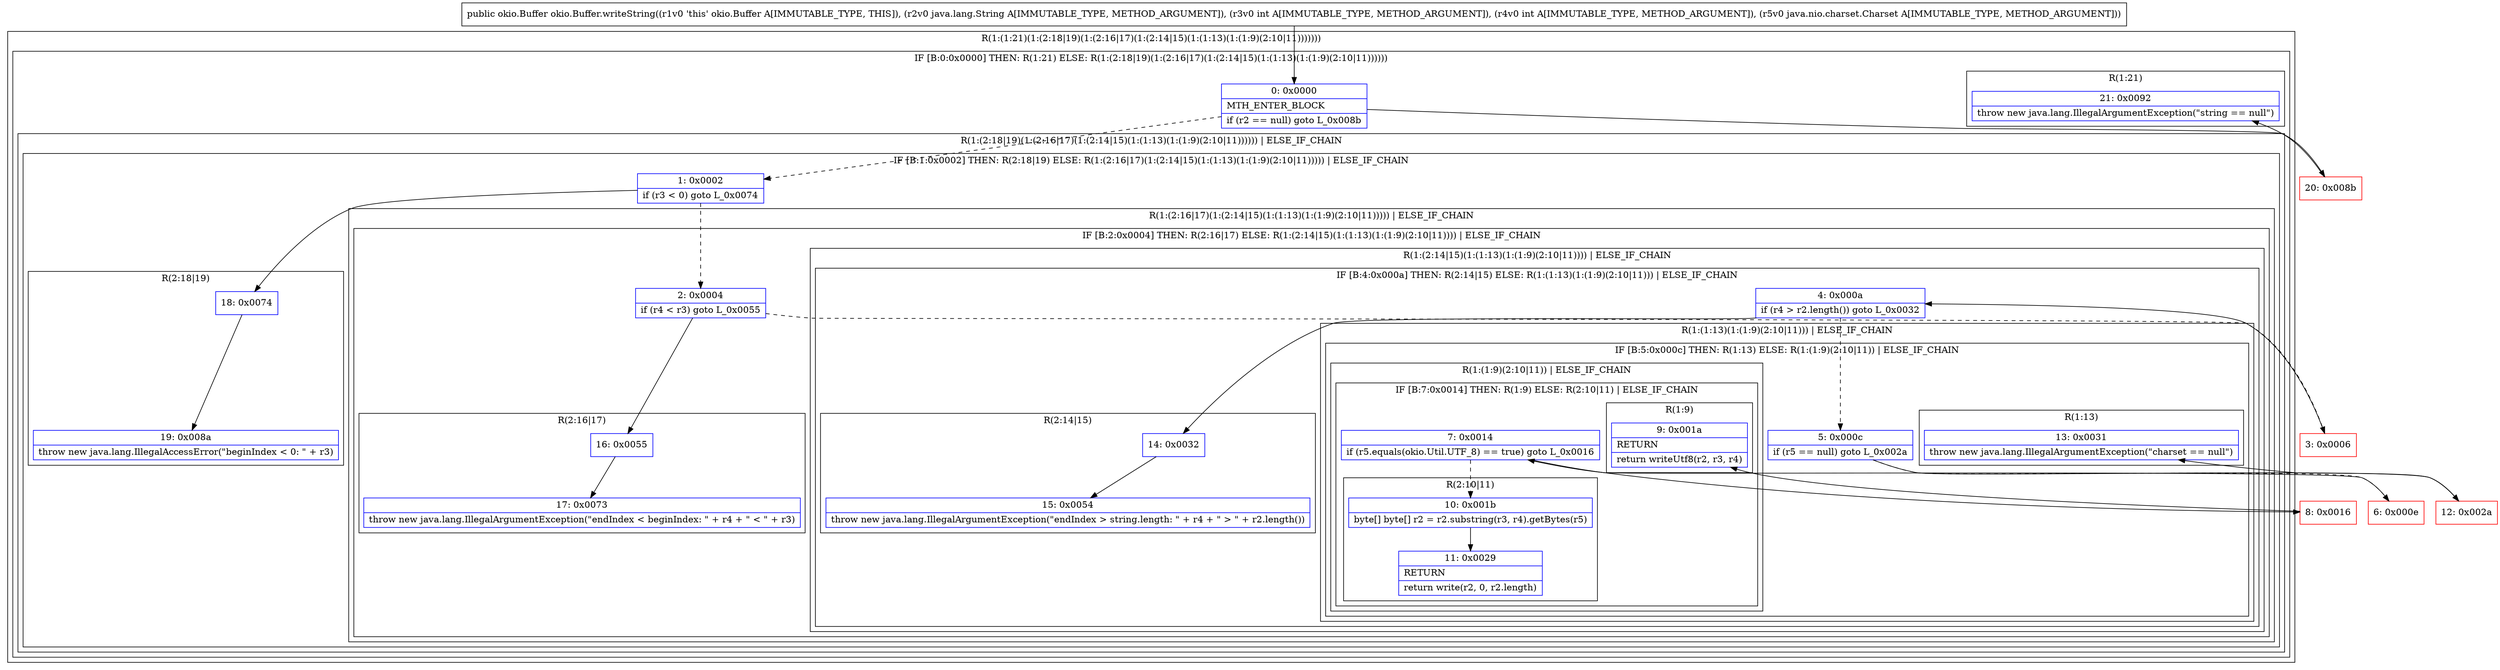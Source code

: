 digraph "CFG forokio.Buffer.writeString(Ljava\/lang\/String;IILjava\/nio\/charset\/Charset;)Lokio\/Buffer;" {
subgraph cluster_Region_1773723358 {
label = "R(1:(1:21)(1:(2:18|19)(1:(2:16|17)(1:(2:14|15)(1:(1:13)(1:(1:9)(2:10|11)))))))";
node [shape=record,color=blue];
subgraph cluster_IfRegion_1067421519 {
label = "IF [B:0:0x0000] THEN: R(1:21) ELSE: R(1:(2:18|19)(1:(2:16|17)(1:(2:14|15)(1:(1:13)(1:(1:9)(2:10|11))))))";
node [shape=record,color=blue];
Node_0 [shape=record,label="{0\:\ 0x0000|MTH_ENTER_BLOCK\l|if (r2 == null) goto L_0x008b\l}"];
subgraph cluster_Region_1815545103 {
label = "R(1:21)";
node [shape=record,color=blue];
Node_21 [shape=record,label="{21\:\ 0x0092|throw new java.lang.IllegalArgumentException(\"string == null\")\l}"];
}
subgraph cluster_Region_413719067 {
label = "R(1:(2:18|19)(1:(2:16|17)(1:(2:14|15)(1:(1:13)(1:(1:9)(2:10|11)))))) | ELSE_IF_CHAIN\l";
node [shape=record,color=blue];
subgraph cluster_IfRegion_927574526 {
label = "IF [B:1:0x0002] THEN: R(2:18|19) ELSE: R(1:(2:16|17)(1:(2:14|15)(1:(1:13)(1:(1:9)(2:10|11))))) | ELSE_IF_CHAIN\l";
node [shape=record,color=blue];
Node_1 [shape=record,label="{1\:\ 0x0002|if (r3 \< 0) goto L_0x0074\l}"];
subgraph cluster_Region_1953480111 {
label = "R(2:18|19)";
node [shape=record,color=blue];
Node_18 [shape=record,label="{18\:\ 0x0074}"];
Node_19 [shape=record,label="{19\:\ 0x008a|throw new java.lang.IllegalAccessError(\"beginIndex \< 0: \" + r3)\l}"];
}
subgraph cluster_Region_547668304 {
label = "R(1:(2:16|17)(1:(2:14|15)(1:(1:13)(1:(1:9)(2:10|11))))) | ELSE_IF_CHAIN\l";
node [shape=record,color=blue];
subgraph cluster_IfRegion_2114109277 {
label = "IF [B:2:0x0004] THEN: R(2:16|17) ELSE: R(1:(2:14|15)(1:(1:13)(1:(1:9)(2:10|11)))) | ELSE_IF_CHAIN\l";
node [shape=record,color=blue];
Node_2 [shape=record,label="{2\:\ 0x0004|if (r4 \< r3) goto L_0x0055\l}"];
subgraph cluster_Region_75431738 {
label = "R(2:16|17)";
node [shape=record,color=blue];
Node_16 [shape=record,label="{16\:\ 0x0055}"];
Node_17 [shape=record,label="{17\:\ 0x0073|throw new java.lang.IllegalArgumentException(\"endIndex \< beginIndex: \" + r4 + \" \< \" + r3)\l}"];
}
subgraph cluster_Region_225814751 {
label = "R(1:(2:14|15)(1:(1:13)(1:(1:9)(2:10|11)))) | ELSE_IF_CHAIN\l";
node [shape=record,color=blue];
subgraph cluster_IfRegion_199050848 {
label = "IF [B:4:0x000a] THEN: R(2:14|15) ELSE: R(1:(1:13)(1:(1:9)(2:10|11))) | ELSE_IF_CHAIN\l";
node [shape=record,color=blue];
Node_4 [shape=record,label="{4\:\ 0x000a|if (r4 \> r2.length()) goto L_0x0032\l}"];
subgraph cluster_Region_1624172561 {
label = "R(2:14|15)";
node [shape=record,color=blue];
Node_14 [shape=record,label="{14\:\ 0x0032}"];
Node_15 [shape=record,label="{15\:\ 0x0054|throw new java.lang.IllegalArgumentException(\"endIndex \> string.length: \" + r4 + \" \> \" + r2.length())\l}"];
}
subgraph cluster_Region_322591773 {
label = "R(1:(1:13)(1:(1:9)(2:10|11))) | ELSE_IF_CHAIN\l";
node [shape=record,color=blue];
subgraph cluster_IfRegion_866725365 {
label = "IF [B:5:0x000c] THEN: R(1:13) ELSE: R(1:(1:9)(2:10|11)) | ELSE_IF_CHAIN\l";
node [shape=record,color=blue];
Node_5 [shape=record,label="{5\:\ 0x000c|if (r5 == null) goto L_0x002a\l}"];
subgraph cluster_Region_1386644390 {
label = "R(1:13)";
node [shape=record,color=blue];
Node_13 [shape=record,label="{13\:\ 0x0031|throw new java.lang.IllegalArgumentException(\"charset == null\")\l}"];
}
subgraph cluster_Region_1170175875 {
label = "R(1:(1:9)(2:10|11)) | ELSE_IF_CHAIN\l";
node [shape=record,color=blue];
subgraph cluster_IfRegion_69472669 {
label = "IF [B:7:0x0014] THEN: R(1:9) ELSE: R(2:10|11) | ELSE_IF_CHAIN\l";
node [shape=record,color=blue];
Node_7 [shape=record,label="{7\:\ 0x0014|if (r5.equals(okio.Util.UTF_8) == true) goto L_0x0016\l}"];
subgraph cluster_Region_2123911785 {
label = "R(1:9)";
node [shape=record,color=blue];
Node_9 [shape=record,label="{9\:\ 0x001a|RETURN\l|return writeUtf8(r2, r3, r4)\l}"];
}
subgraph cluster_Region_179544622 {
label = "R(2:10|11)";
node [shape=record,color=blue];
Node_10 [shape=record,label="{10\:\ 0x001b|byte[] byte[] r2 = r2.substring(r3, r4).getBytes(r5)\l}"];
Node_11 [shape=record,label="{11\:\ 0x0029|RETURN\l|return write(r2, 0, r2.length)\l}"];
}
}
}
}
}
}
}
}
}
}
}
}
}
Node_3 [shape=record,color=red,label="{3\:\ 0x0006}"];
Node_6 [shape=record,color=red,label="{6\:\ 0x000e}"];
Node_8 [shape=record,color=red,label="{8\:\ 0x0016}"];
Node_12 [shape=record,color=red,label="{12\:\ 0x002a}"];
Node_20 [shape=record,color=red,label="{20\:\ 0x008b}"];
MethodNode[shape=record,label="{public okio.Buffer okio.Buffer.writeString((r1v0 'this' okio.Buffer A[IMMUTABLE_TYPE, THIS]), (r2v0 java.lang.String A[IMMUTABLE_TYPE, METHOD_ARGUMENT]), (r3v0 int A[IMMUTABLE_TYPE, METHOD_ARGUMENT]), (r4v0 int A[IMMUTABLE_TYPE, METHOD_ARGUMENT]), (r5v0 java.nio.charset.Charset A[IMMUTABLE_TYPE, METHOD_ARGUMENT])) }"];
MethodNode -> Node_0;
Node_0 -> Node_1[style=dashed];
Node_0 -> Node_20;
Node_1 -> Node_2[style=dashed];
Node_1 -> Node_18;
Node_18 -> Node_19;
Node_2 -> Node_3[style=dashed];
Node_2 -> Node_16;
Node_16 -> Node_17;
Node_4 -> Node_5[style=dashed];
Node_4 -> Node_14;
Node_14 -> Node_15;
Node_5 -> Node_6[style=dashed];
Node_5 -> Node_12;
Node_7 -> Node_8;
Node_7 -> Node_10[style=dashed];
Node_10 -> Node_11;
Node_3 -> Node_4;
Node_6 -> Node_7;
Node_8 -> Node_9;
Node_12 -> Node_13;
Node_20 -> Node_21;
}

